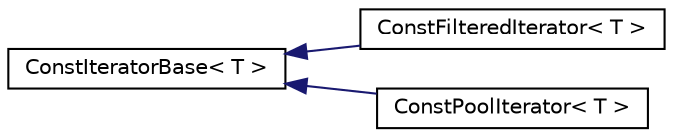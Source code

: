 digraph "Graphe hiérarchique des classes"
{
 // INTERACTIVE_SVG=YES
  edge [fontname="Helvetica",fontsize="10",labelfontname="Helvetica",labelfontsize="10"];
  node [fontname="Helvetica",fontsize="10",shape=record];
  rankdir="LR";
  Node0 [label="ConstIteratorBase\< T \>",height=0.2,width=0.4,color="black", fillcolor="white", style="filled",URL="$class_const_iterator_base.html"];
  Node0 -> Node1 [dir="back",color="midnightblue",fontsize="10",style="solid",fontname="Helvetica"];
  Node1 [label="ConstFilteredIterator\< T \>",height=0.2,width=0.4,color="black", fillcolor="white", style="filled",URL="$class_const_filtered_iterator.html"];
  Node0 -> Node2 [dir="back",color="midnightblue",fontsize="10",style="solid",fontname="Helvetica"];
  Node2 [label="ConstPoolIterator\< T \>",height=0.2,width=0.4,color="black", fillcolor="white", style="filled",URL="$class_const_pool_iterator.html"];
}
